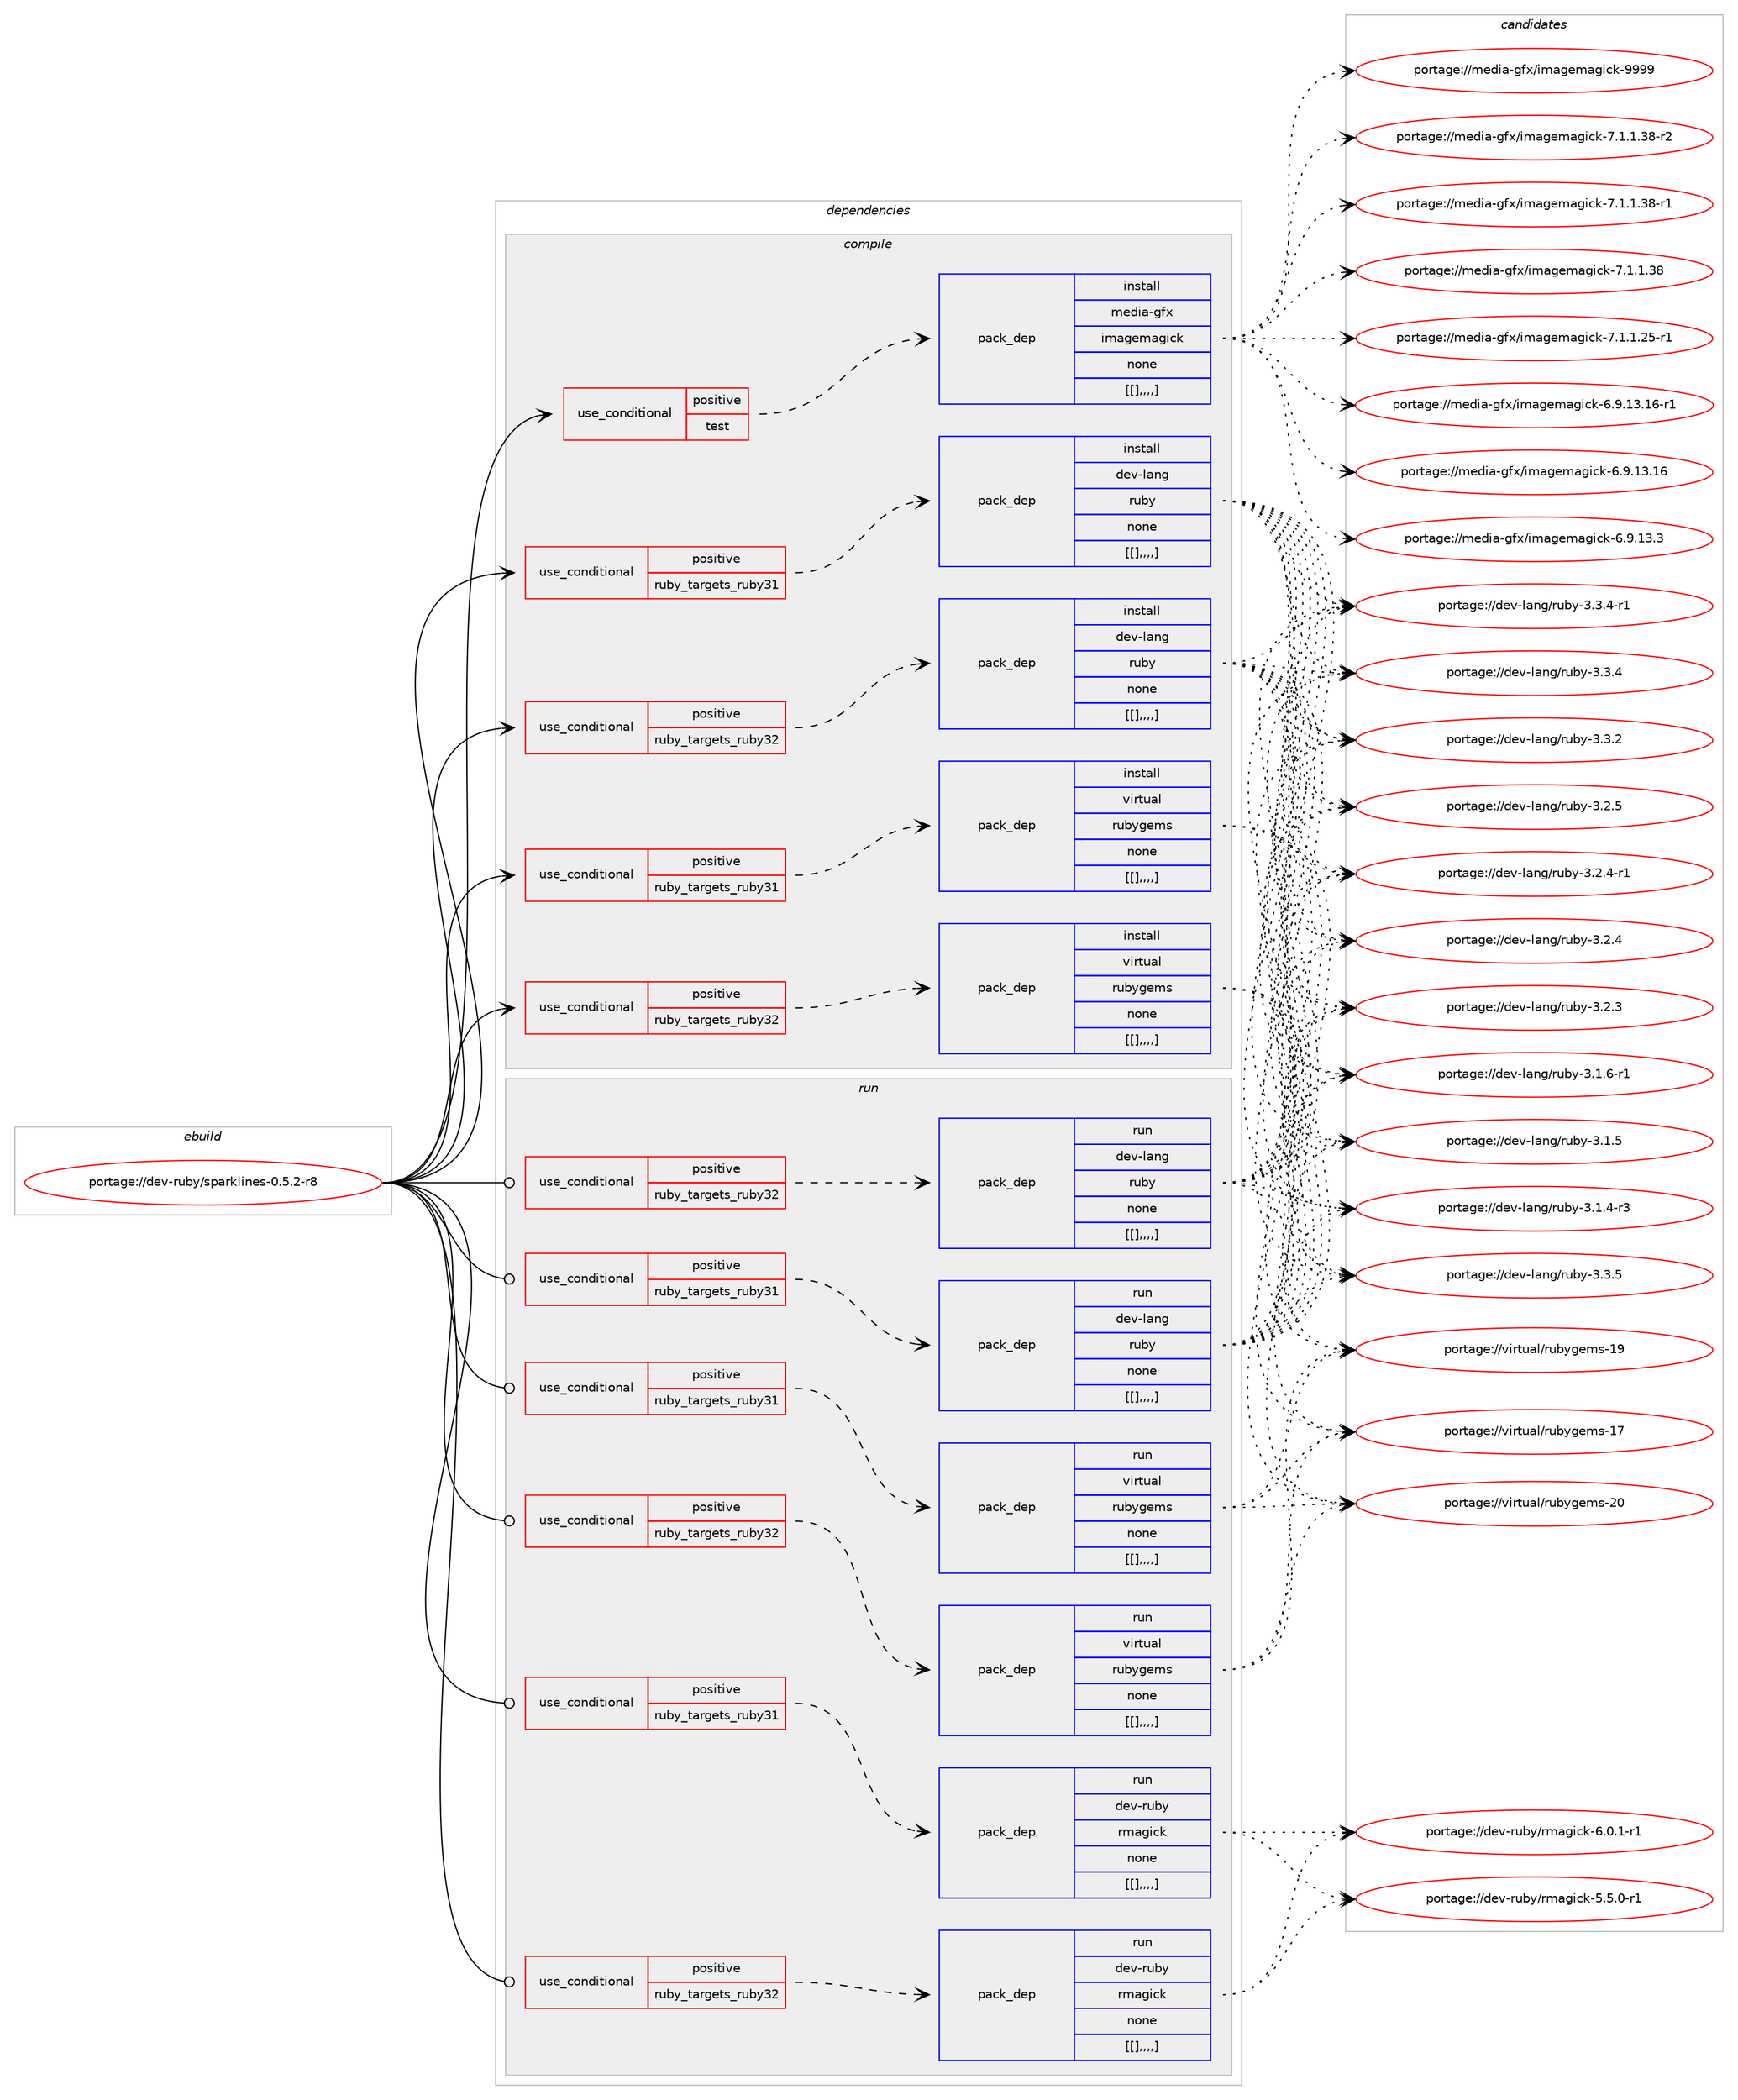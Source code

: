 digraph prolog {

# *************
# Graph options
# *************

newrank=true;
concentrate=true;
compound=true;
graph [rankdir=LR,fontname=Helvetica,fontsize=10,ranksep=1.5];#, ranksep=2.5, nodesep=0.2];
edge  [arrowhead=vee];
node  [fontname=Helvetica,fontsize=10];

# **********
# The ebuild
# **********

subgraph cluster_leftcol {
color=gray;
label=<<i>ebuild</i>>;
id [label="portage://dev-ruby/sparklines-0.5.2-r8", color=red, width=4, href="../dev-ruby/sparklines-0.5.2-r8.svg"];
}

# ****************
# The dependencies
# ****************

subgraph cluster_midcol {
color=gray;
label=<<i>dependencies</i>>;
subgraph cluster_compile {
fillcolor="#eeeeee";
style=filled;
label=<<i>compile</i>>;
subgraph cond61272 {
dependency215280 [label=<<TABLE BORDER="0" CELLBORDER="1" CELLSPACING="0" CELLPADDING="4"><TR><TD ROWSPAN="3" CELLPADDING="10">use_conditional</TD></TR><TR><TD>positive</TD></TR><TR><TD>ruby_targets_ruby31</TD></TR></TABLE>>, shape=none, color=red];
subgraph pack152524 {
dependency215281 [label=<<TABLE BORDER="0" CELLBORDER="1" CELLSPACING="0" CELLPADDING="4" WIDTH="220"><TR><TD ROWSPAN="6" CELLPADDING="30">pack_dep</TD></TR><TR><TD WIDTH="110">install</TD></TR><TR><TD>dev-lang</TD></TR><TR><TD>ruby</TD></TR><TR><TD>none</TD></TR><TR><TD>[[],,,,]</TD></TR></TABLE>>, shape=none, color=blue];
}
dependency215280:e -> dependency215281:w [weight=20,style="dashed",arrowhead="vee"];
}
id:e -> dependency215280:w [weight=20,style="solid",arrowhead="vee"];
subgraph cond61290 {
dependency215361 [label=<<TABLE BORDER="0" CELLBORDER="1" CELLSPACING="0" CELLPADDING="4"><TR><TD ROWSPAN="3" CELLPADDING="10">use_conditional</TD></TR><TR><TD>positive</TD></TR><TR><TD>ruby_targets_ruby31</TD></TR></TABLE>>, shape=none, color=red];
subgraph pack152576 {
dependency215364 [label=<<TABLE BORDER="0" CELLBORDER="1" CELLSPACING="0" CELLPADDING="4" WIDTH="220"><TR><TD ROWSPAN="6" CELLPADDING="30">pack_dep</TD></TR><TR><TD WIDTH="110">install</TD></TR><TR><TD>virtual</TD></TR><TR><TD>rubygems</TD></TR><TR><TD>none</TD></TR><TR><TD>[[],,,,]</TD></TR></TABLE>>, shape=none, color=blue];
}
dependency215361:e -> dependency215364:w [weight=20,style="dashed",arrowhead="vee"];
}
id:e -> dependency215361:w [weight=20,style="solid",arrowhead="vee"];
subgraph cond61310 {
dependency215381 [label=<<TABLE BORDER="0" CELLBORDER="1" CELLSPACING="0" CELLPADDING="4"><TR><TD ROWSPAN="3" CELLPADDING="10">use_conditional</TD></TR><TR><TD>positive</TD></TR><TR><TD>ruby_targets_ruby32</TD></TR></TABLE>>, shape=none, color=red];
subgraph pack152588 {
dependency215384 [label=<<TABLE BORDER="0" CELLBORDER="1" CELLSPACING="0" CELLPADDING="4" WIDTH="220"><TR><TD ROWSPAN="6" CELLPADDING="30">pack_dep</TD></TR><TR><TD WIDTH="110">install</TD></TR><TR><TD>dev-lang</TD></TR><TR><TD>ruby</TD></TR><TR><TD>none</TD></TR><TR><TD>[[],,,,]</TD></TR></TABLE>>, shape=none, color=blue];
}
dependency215381:e -> dependency215384:w [weight=20,style="dashed",arrowhead="vee"];
}
id:e -> dependency215381:w [weight=20,style="solid",arrowhead="vee"];
subgraph cond61328 {
dependency215406 [label=<<TABLE BORDER="0" CELLBORDER="1" CELLSPACING="0" CELLPADDING="4"><TR><TD ROWSPAN="3" CELLPADDING="10">use_conditional</TD></TR><TR><TD>positive</TD></TR><TR><TD>ruby_targets_ruby32</TD></TR></TABLE>>, shape=none, color=red];
subgraph pack152598 {
dependency215408 [label=<<TABLE BORDER="0" CELLBORDER="1" CELLSPACING="0" CELLPADDING="4" WIDTH="220"><TR><TD ROWSPAN="6" CELLPADDING="30">pack_dep</TD></TR><TR><TD WIDTH="110">install</TD></TR><TR><TD>virtual</TD></TR><TR><TD>rubygems</TD></TR><TR><TD>none</TD></TR><TR><TD>[[],,,,]</TD></TR></TABLE>>, shape=none, color=blue];
}
dependency215406:e -> dependency215408:w [weight=20,style="dashed",arrowhead="vee"];
}
id:e -> dependency215406:w [weight=20,style="solid",arrowhead="vee"];
subgraph cond61354 {
dependency215445 [label=<<TABLE BORDER="0" CELLBORDER="1" CELLSPACING="0" CELLPADDING="4"><TR><TD ROWSPAN="3" CELLPADDING="10">use_conditional</TD></TR><TR><TD>positive</TD></TR><TR><TD>test</TD></TR></TABLE>>, shape=none, color=red];
subgraph pack152621 {
dependency215450 [label=<<TABLE BORDER="0" CELLBORDER="1" CELLSPACING="0" CELLPADDING="4" WIDTH="220"><TR><TD ROWSPAN="6" CELLPADDING="30">pack_dep</TD></TR><TR><TD WIDTH="110">install</TD></TR><TR><TD>media-gfx</TD></TR><TR><TD>imagemagick</TD></TR><TR><TD>none</TD></TR><TR><TD>[[],,,,]</TD></TR></TABLE>>, shape=none, color=blue];
}
dependency215445:e -> dependency215450:w [weight=20,style="dashed",arrowhead="vee"];
}
id:e -> dependency215445:w [weight=20,style="solid",arrowhead="vee"];
}
subgraph cluster_compileandrun {
fillcolor="#eeeeee";
style=filled;
label=<<i>compile and run</i>>;
}
subgraph cluster_run {
fillcolor="#eeeeee";
style=filled;
label=<<i>run</i>>;
subgraph cond61361 {
dependency215483 [label=<<TABLE BORDER="0" CELLBORDER="1" CELLSPACING="0" CELLPADDING="4"><TR><TD ROWSPAN="3" CELLPADDING="10">use_conditional</TD></TR><TR><TD>positive</TD></TR><TR><TD>ruby_targets_ruby31</TD></TR></TABLE>>, shape=none, color=red];
subgraph pack152638 {
dependency215502 [label=<<TABLE BORDER="0" CELLBORDER="1" CELLSPACING="0" CELLPADDING="4" WIDTH="220"><TR><TD ROWSPAN="6" CELLPADDING="30">pack_dep</TD></TR><TR><TD WIDTH="110">run</TD></TR><TR><TD>dev-lang</TD></TR><TR><TD>ruby</TD></TR><TR><TD>none</TD></TR><TR><TD>[[],,,,]</TD></TR></TABLE>>, shape=none, color=blue];
}
dependency215483:e -> dependency215502:w [weight=20,style="dashed",arrowhead="vee"];
}
id:e -> dependency215483:w [weight=20,style="solid",arrowhead="odot"];
subgraph cond61375 {
dependency215506 [label=<<TABLE BORDER="0" CELLBORDER="1" CELLSPACING="0" CELLPADDING="4"><TR><TD ROWSPAN="3" CELLPADDING="10">use_conditional</TD></TR><TR><TD>positive</TD></TR><TR><TD>ruby_targets_ruby31</TD></TR></TABLE>>, shape=none, color=red];
subgraph pack152656 {
dependency215510 [label=<<TABLE BORDER="0" CELLBORDER="1" CELLSPACING="0" CELLPADDING="4" WIDTH="220"><TR><TD ROWSPAN="6" CELLPADDING="30">pack_dep</TD></TR><TR><TD WIDTH="110">run</TD></TR><TR><TD>dev-ruby</TD></TR><TR><TD>rmagick</TD></TR><TR><TD>none</TD></TR><TR><TD>[[],,,,]</TD></TR></TABLE>>, shape=none, color=blue];
}
dependency215506:e -> dependency215510:w [weight=20,style="dashed",arrowhead="vee"];
}
id:e -> dependency215506:w [weight=20,style="solid",arrowhead="odot"];
subgraph cond61379 {
dependency215515 [label=<<TABLE BORDER="0" CELLBORDER="1" CELLSPACING="0" CELLPADDING="4"><TR><TD ROWSPAN="3" CELLPADDING="10">use_conditional</TD></TR><TR><TD>positive</TD></TR><TR><TD>ruby_targets_ruby31</TD></TR></TABLE>>, shape=none, color=red];
subgraph pack152658 {
dependency215519 [label=<<TABLE BORDER="0" CELLBORDER="1" CELLSPACING="0" CELLPADDING="4" WIDTH="220"><TR><TD ROWSPAN="6" CELLPADDING="30">pack_dep</TD></TR><TR><TD WIDTH="110">run</TD></TR><TR><TD>virtual</TD></TR><TR><TD>rubygems</TD></TR><TR><TD>none</TD></TR><TR><TD>[[],,,,]</TD></TR></TABLE>>, shape=none, color=blue];
}
dependency215515:e -> dependency215519:w [weight=20,style="dashed",arrowhead="vee"];
}
id:e -> dependency215515:w [weight=20,style="solid",arrowhead="odot"];
subgraph cond61410 {
dependency215587 [label=<<TABLE BORDER="0" CELLBORDER="1" CELLSPACING="0" CELLPADDING="4"><TR><TD ROWSPAN="3" CELLPADDING="10">use_conditional</TD></TR><TR><TD>positive</TD></TR><TR><TD>ruby_targets_ruby32</TD></TR></TABLE>>, shape=none, color=red];
subgraph pack152699 {
dependency215595 [label=<<TABLE BORDER="0" CELLBORDER="1" CELLSPACING="0" CELLPADDING="4" WIDTH="220"><TR><TD ROWSPAN="6" CELLPADDING="30">pack_dep</TD></TR><TR><TD WIDTH="110">run</TD></TR><TR><TD>dev-lang</TD></TR><TR><TD>ruby</TD></TR><TR><TD>none</TD></TR><TR><TD>[[],,,,]</TD></TR></TABLE>>, shape=none, color=blue];
}
dependency215587:e -> dependency215595:w [weight=20,style="dashed",arrowhead="vee"];
}
id:e -> dependency215587:w [weight=20,style="solid",arrowhead="odot"];
subgraph cond61436 {
dependency215641 [label=<<TABLE BORDER="0" CELLBORDER="1" CELLSPACING="0" CELLPADDING="4"><TR><TD ROWSPAN="3" CELLPADDING="10">use_conditional</TD></TR><TR><TD>positive</TD></TR><TR><TD>ruby_targets_ruby32</TD></TR></TABLE>>, shape=none, color=red];
subgraph pack152766 {
dependency215720 [label=<<TABLE BORDER="0" CELLBORDER="1" CELLSPACING="0" CELLPADDING="4" WIDTH="220"><TR><TD ROWSPAN="6" CELLPADDING="30">pack_dep</TD></TR><TR><TD WIDTH="110">run</TD></TR><TR><TD>dev-ruby</TD></TR><TR><TD>rmagick</TD></TR><TR><TD>none</TD></TR><TR><TD>[[],,,,]</TD></TR></TABLE>>, shape=none, color=blue];
}
dependency215641:e -> dependency215720:w [weight=20,style="dashed",arrowhead="vee"];
}
id:e -> dependency215641:w [weight=20,style="solid",arrowhead="odot"];
subgraph cond61496 {
dependency215780 [label=<<TABLE BORDER="0" CELLBORDER="1" CELLSPACING="0" CELLPADDING="4"><TR><TD ROWSPAN="3" CELLPADDING="10">use_conditional</TD></TR><TR><TD>positive</TD></TR><TR><TD>ruby_targets_ruby32</TD></TR></TABLE>>, shape=none, color=red];
subgraph pack152804 {
dependency215786 [label=<<TABLE BORDER="0" CELLBORDER="1" CELLSPACING="0" CELLPADDING="4" WIDTH="220"><TR><TD ROWSPAN="6" CELLPADDING="30">pack_dep</TD></TR><TR><TD WIDTH="110">run</TD></TR><TR><TD>virtual</TD></TR><TR><TD>rubygems</TD></TR><TR><TD>none</TD></TR><TR><TD>[[],,,,]</TD></TR></TABLE>>, shape=none, color=blue];
}
dependency215780:e -> dependency215786:w [weight=20,style="dashed",arrowhead="vee"];
}
id:e -> dependency215780:w [weight=20,style="solid",arrowhead="odot"];
}
}

# **************
# The candidates
# **************

subgraph cluster_choices {
rank=same;
color=gray;
label=<<i>candidates</i>>;

subgraph choice152376 {
color=black;
nodesep=1;
choice10010111845108971101034711411798121455146514653 [label="portage://dev-lang/ruby-3.3.5", color=red, width=4,href="../dev-lang/ruby-3.3.5.svg"];
choice100101118451089711010347114117981214551465146524511449 [label="portage://dev-lang/ruby-3.3.4-r1", color=red, width=4,href="../dev-lang/ruby-3.3.4-r1.svg"];
choice10010111845108971101034711411798121455146514652 [label="portage://dev-lang/ruby-3.3.4", color=red, width=4,href="../dev-lang/ruby-3.3.4.svg"];
choice10010111845108971101034711411798121455146514650 [label="portage://dev-lang/ruby-3.3.2", color=red, width=4,href="../dev-lang/ruby-3.3.2.svg"];
choice10010111845108971101034711411798121455146504653 [label="portage://dev-lang/ruby-3.2.5", color=red, width=4,href="../dev-lang/ruby-3.2.5.svg"];
choice100101118451089711010347114117981214551465046524511449 [label="portage://dev-lang/ruby-3.2.4-r1", color=red, width=4,href="../dev-lang/ruby-3.2.4-r1.svg"];
choice10010111845108971101034711411798121455146504652 [label="portage://dev-lang/ruby-3.2.4", color=red, width=4,href="../dev-lang/ruby-3.2.4.svg"];
choice10010111845108971101034711411798121455146504651 [label="portage://dev-lang/ruby-3.2.3", color=red, width=4,href="../dev-lang/ruby-3.2.3.svg"];
choice100101118451089711010347114117981214551464946544511449 [label="portage://dev-lang/ruby-3.1.6-r1", color=red, width=4,href="../dev-lang/ruby-3.1.6-r1.svg"];
choice10010111845108971101034711411798121455146494653 [label="portage://dev-lang/ruby-3.1.5", color=red, width=4,href="../dev-lang/ruby-3.1.5.svg"];
choice100101118451089711010347114117981214551464946524511451 [label="portage://dev-lang/ruby-3.1.4-r3", color=red, width=4,href="../dev-lang/ruby-3.1.4-r3.svg"];
dependency215281:e -> choice10010111845108971101034711411798121455146514653:w [style=dotted,weight="100"];
dependency215281:e -> choice100101118451089711010347114117981214551465146524511449:w [style=dotted,weight="100"];
dependency215281:e -> choice10010111845108971101034711411798121455146514652:w [style=dotted,weight="100"];
dependency215281:e -> choice10010111845108971101034711411798121455146514650:w [style=dotted,weight="100"];
dependency215281:e -> choice10010111845108971101034711411798121455146504653:w [style=dotted,weight="100"];
dependency215281:e -> choice100101118451089711010347114117981214551465046524511449:w [style=dotted,weight="100"];
dependency215281:e -> choice10010111845108971101034711411798121455146504652:w [style=dotted,weight="100"];
dependency215281:e -> choice10010111845108971101034711411798121455146504651:w [style=dotted,weight="100"];
dependency215281:e -> choice100101118451089711010347114117981214551464946544511449:w [style=dotted,weight="100"];
dependency215281:e -> choice10010111845108971101034711411798121455146494653:w [style=dotted,weight="100"];
dependency215281:e -> choice100101118451089711010347114117981214551464946524511451:w [style=dotted,weight="100"];
}
subgraph choice152401 {
color=black;
nodesep=1;
choice118105114116117971084711411798121103101109115455048 [label="portage://virtual/rubygems-20", color=red, width=4,href="../virtual/rubygems-20.svg"];
choice118105114116117971084711411798121103101109115454957 [label="portage://virtual/rubygems-19", color=red, width=4,href="../virtual/rubygems-19.svg"];
choice118105114116117971084711411798121103101109115454955 [label="portage://virtual/rubygems-17", color=red, width=4,href="../virtual/rubygems-17.svg"];
dependency215364:e -> choice118105114116117971084711411798121103101109115455048:w [style=dotted,weight="100"];
dependency215364:e -> choice118105114116117971084711411798121103101109115454957:w [style=dotted,weight="100"];
dependency215364:e -> choice118105114116117971084711411798121103101109115454955:w [style=dotted,weight="100"];
}
subgraph choice152434 {
color=black;
nodesep=1;
choice10010111845108971101034711411798121455146514653 [label="portage://dev-lang/ruby-3.3.5", color=red, width=4,href="../dev-lang/ruby-3.3.5.svg"];
choice100101118451089711010347114117981214551465146524511449 [label="portage://dev-lang/ruby-3.3.4-r1", color=red, width=4,href="../dev-lang/ruby-3.3.4-r1.svg"];
choice10010111845108971101034711411798121455146514652 [label="portage://dev-lang/ruby-3.3.4", color=red, width=4,href="../dev-lang/ruby-3.3.4.svg"];
choice10010111845108971101034711411798121455146514650 [label="portage://dev-lang/ruby-3.3.2", color=red, width=4,href="../dev-lang/ruby-3.3.2.svg"];
choice10010111845108971101034711411798121455146504653 [label="portage://dev-lang/ruby-3.2.5", color=red, width=4,href="../dev-lang/ruby-3.2.5.svg"];
choice100101118451089711010347114117981214551465046524511449 [label="portage://dev-lang/ruby-3.2.4-r1", color=red, width=4,href="../dev-lang/ruby-3.2.4-r1.svg"];
choice10010111845108971101034711411798121455146504652 [label="portage://dev-lang/ruby-3.2.4", color=red, width=4,href="../dev-lang/ruby-3.2.4.svg"];
choice10010111845108971101034711411798121455146504651 [label="portage://dev-lang/ruby-3.2.3", color=red, width=4,href="../dev-lang/ruby-3.2.3.svg"];
choice100101118451089711010347114117981214551464946544511449 [label="portage://dev-lang/ruby-3.1.6-r1", color=red, width=4,href="../dev-lang/ruby-3.1.6-r1.svg"];
choice10010111845108971101034711411798121455146494653 [label="portage://dev-lang/ruby-3.1.5", color=red, width=4,href="../dev-lang/ruby-3.1.5.svg"];
choice100101118451089711010347114117981214551464946524511451 [label="portage://dev-lang/ruby-3.1.4-r3", color=red, width=4,href="../dev-lang/ruby-3.1.4-r3.svg"];
dependency215384:e -> choice10010111845108971101034711411798121455146514653:w [style=dotted,weight="100"];
dependency215384:e -> choice100101118451089711010347114117981214551465146524511449:w [style=dotted,weight="100"];
dependency215384:e -> choice10010111845108971101034711411798121455146514652:w [style=dotted,weight="100"];
dependency215384:e -> choice10010111845108971101034711411798121455146514650:w [style=dotted,weight="100"];
dependency215384:e -> choice10010111845108971101034711411798121455146504653:w [style=dotted,weight="100"];
dependency215384:e -> choice100101118451089711010347114117981214551465046524511449:w [style=dotted,weight="100"];
dependency215384:e -> choice10010111845108971101034711411798121455146504652:w [style=dotted,weight="100"];
dependency215384:e -> choice10010111845108971101034711411798121455146504651:w [style=dotted,weight="100"];
dependency215384:e -> choice100101118451089711010347114117981214551464946544511449:w [style=dotted,weight="100"];
dependency215384:e -> choice10010111845108971101034711411798121455146494653:w [style=dotted,weight="100"];
dependency215384:e -> choice100101118451089711010347114117981214551464946524511451:w [style=dotted,weight="100"];
}
subgraph choice152441 {
color=black;
nodesep=1;
choice118105114116117971084711411798121103101109115455048 [label="portage://virtual/rubygems-20", color=red, width=4,href="../virtual/rubygems-20.svg"];
choice118105114116117971084711411798121103101109115454957 [label="portage://virtual/rubygems-19", color=red, width=4,href="../virtual/rubygems-19.svg"];
choice118105114116117971084711411798121103101109115454955 [label="portage://virtual/rubygems-17", color=red, width=4,href="../virtual/rubygems-17.svg"];
dependency215408:e -> choice118105114116117971084711411798121103101109115455048:w [style=dotted,weight="100"];
dependency215408:e -> choice118105114116117971084711411798121103101109115454957:w [style=dotted,weight="100"];
dependency215408:e -> choice118105114116117971084711411798121103101109115454955:w [style=dotted,weight="100"];
}
subgraph choice152445 {
color=black;
nodesep=1;
choice1091011001059745103102120471051099710310110997103105991074557575757 [label="portage://media-gfx/imagemagick-9999", color=red, width=4,href="../media-gfx/imagemagick-9999.svg"];
choice1091011001059745103102120471051099710310110997103105991074555464946494651564511450 [label="portage://media-gfx/imagemagick-7.1.1.38-r2", color=red, width=4,href="../media-gfx/imagemagick-7.1.1.38-r2.svg"];
choice1091011001059745103102120471051099710310110997103105991074555464946494651564511449 [label="portage://media-gfx/imagemagick-7.1.1.38-r1", color=red, width=4,href="../media-gfx/imagemagick-7.1.1.38-r1.svg"];
choice109101100105974510310212047105109971031011099710310599107455546494649465156 [label="portage://media-gfx/imagemagick-7.1.1.38", color=red, width=4,href="../media-gfx/imagemagick-7.1.1.38.svg"];
choice1091011001059745103102120471051099710310110997103105991074555464946494650534511449 [label="portage://media-gfx/imagemagick-7.1.1.25-r1", color=red, width=4,href="../media-gfx/imagemagick-7.1.1.25-r1.svg"];
choice109101100105974510310212047105109971031011099710310599107455446574649514649544511449 [label="portage://media-gfx/imagemagick-6.9.13.16-r1", color=red, width=4,href="../media-gfx/imagemagick-6.9.13.16-r1.svg"];
choice10910110010597451031021204710510997103101109971031059910745544657464951464954 [label="portage://media-gfx/imagemagick-6.9.13.16", color=red, width=4,href="../media-gfx/imagemagick-6.9.13.16.svg"];
choice109101100105974510310212047105109971031011099710310599107455446574649514651 [label="portage://media-gfx/imagemagick-6.9.13.3", color=red, width=4,href="../media-gfx/imagemagick-6.9.13.3.svg"];
dependency215450:e -> choice1091011001059745103102120471051099710310110997103105991074557575757:w [style=dotted,weight="100"];
dependency215450:e -> choice1091011001059745103102120471051099710310110997103105991074555464946494651564511450:w [style=dotted,weight="100"];
dependency215450:e -> choice1091011001059745103102120471051099710310110997103105991074555464946494651564511449:w [style=dotted,weight="100"];
dependency215450:e -> choice109101100105974510310212047105109971031011099710310599107455546494649465156:w [style=dotted,weight="100"];
dependency215450:e -> choice1091011001059745103102120471051099710310110997103105991074555464946494650534511449:w [style=dotted,weight="100"];
dependency215450:e -> choice109101100105974510310212047105109971031011099710310599107455446574649514649544511449:w [style=dotted,weight="100"];
dependency215450:e -> choice10910110010597451031021204710510997103101109971031059910745544657464951464954:w [style=dotted,weight="100"];
dependency215450:e -> choice109101100105974510310212047105109971031011099710310599107455446574649514651:w [style=dotted,weight="100"];
}
subgraph choice152450 {
color=black;
nodesep=1;
choice10010111845108971101034711411798121455146514653 [label="portage://dev-lang/ruby-3.3.5", color=red, width=4,href="../dev-lang/ruby-3.3.5.svg"];
choice100101118451089711010347114117981214551465146524511449 [label="portage://dev-lang/ruby-3.3.4-r1", color=red, width=4,href="../dev-lang/ruby-3.3.4-r1.svg"];
choice10010111845108971101034711411798121455146514652 [label="portage://dev-lang/ruby-3.3.4", color=red, width=4,href="../dev-lang/ruby-3.3.4.svg"];
choice10010111845108971101034711411798121455146514650 [label="portage://dev-lang/ruby-3.3.2", color=red, width=4,href="../dev-lang/ruby-3.3.2.svg"];
choice10010111845108971101034711411798121455146504653 [label="portage://dev-lang/ruby-3.2.5", color=red, width=4,href="../dev-lang/ruby-3.2.5.svg"];
choice100101118451089711010347114117981214551465046524511449 [label="portage://dev-lang/ruby-3.2.4-r1", color=red, width=4,href="../dev-lang/ruby-3.2.4-r1.svg"];
choice10010111845108971101034711411798121455146504652 [label="portage://dev-lang/ruby-3.2.4", color=red, width=4,href="../dev-lang/ruby-3.2.4.svg"];
choice10010111845108971101034711411798121455146504651 [label="portage://dev-lang/ruby-3.2.3", color=red, width=4,href="../dev-lang/ruby-3.2.3.svg"];
choice100101118451089711010347114117981214551464946544511449 [label="portage://dev-lang/ruby-3.1.6-r1", color=red, width=4,href="../dev-lang/ruby-3.1.6-r1.svg"];
choice10010111845108971101034711411798121455146494653 [label="portage://dev-lang/ruby-3.1.5", color=red, width=4,href="../dev-lang/ruby-3.1.5.svg"];
choice100101118451089711010347114117981214551464946524511451 [label="portage://dev-lang/ruby-3.1.4-r3", color=red, width=4,href="../dev-lang/ruby-3.1.4-r3.svg"];
dependency215502:e -> choice10010111845108971101034711411798121455146514653:w [style=dotted,weight="100"];
dependency215502:e -> choice100101118451089711010347114117981214551465146524511449:w [style=dotted,weight="100"];
dependency215502:e -> choice10010111845108971101034711411798121455146514652:w [style=dotted,weight="100"];
dependency215502:e -> choice10010111845108971101034711411798121455146514650:w [style=dotted,weight="100"];
dependency215502:e -> choice10010111845108971101034711411798121455146504653:w [style=dotted,weight="100"];
dependency215502:e -> choice100101118451089711010347114117981214551465046524511449:w [style=dotted,weight="100"];
dependency215502:e -> choice10010111845108971101034711411798121455146504652:w [style=dotted,weight="100"];
dependency215502:e -> choice10010111845108971101034711411798121455146504651:w [style=dotted,weight="100"];
dependency215502:e -> choice100101118451089711010347114117981214551464946544511449:w [style=dotted,weight="100"];
dependency215502:e -> choice10010111845108971101034711411798121455146494653:w [style=dotted,weight="100"];
dependency215502:e -> choice100101118451089711010347114117981214551464946524511451:w [style=dotted,weight="100"];
}
subgraph choice152456 {
color=black;
nodesep=1;
choice10010111845114117981214711410997103105991074554464846494511449 [label="portage://dev-ruby/rmagick-6.0.1-r1", color=red, width=4,href="../dev-ruby/rmagick-6.0.1-r1.svg"];
choice10010111845114117981214711410997103105991074553465346484511449 [label="portage://dev-ruby/rmagick-5.5.0-r1", color=red, width=4,href="../dev-ruby/rmagick-5.5.0-r1.svg"];
dependency215510:e -> choice10010111845114117981214711410997103105991074554464846494511449:w [style=dotted,weight="100"];
dependency215510:e -> choice10010111845114117981214711410997103105991074553465346484511449:w [style=dotted,weight="100"];
}
subgraph choice152461 {
color=black;
nodesep=1;
choice118105114116117971084711411798121103101109115455048 [label="portage://virtual/rubygems-20", color=red, width=4,href="../virtual/rubygems-20.svg"];
choice118105114116117971084711411798121103101109115454957 [label="portage://virtual/rubygems-19", color=red, width=4,href="../virtual/rubygems-19.svg"];
choice118105114116117971084711411798121103101109115454955 [label="portage://virtual/rubygems-17", color=red, width=4,href="../virtual/rubygems-17.svg"];
dependency215519:e -> choice118105114116117971084711411798121103101109115455048:w [style=dotted,weight="100"];
dependency215519:e -> choice118105114116117971084711411798121103101109115454957:w [style=dotted,weight="100"];
dependency215519:e -> choice118105114116117971084711411798121103101109115454955:w [style=dotted,weight="100"];
}
subgraph choice152464 {
color=black;
nodesep=1;
choice10010111845108971101034711411798121455146514653 [label="portage://dev-lang/ruby-3.3.5", color=red, width=4,href="../dev-lang/ruby-3.3.5.svg"];
choice100101118451089711010347114117981214551465146524511449 [label="portage://dev-lang/ruby-3.3.4-r1", color=red, width=4,href="../dev-lang/ruby-3.3.4-r1.svg"];
choice10010111845108971101034711411798121455146514652 [label="portage://dev-lang/ruby-3.3.4", color=red, width=4,href="../dev-lang/ruby-3.3.4.svg"];
choice10010111845108971101034711411798121455146514650 [label="portage://dev-lang/ruby-3.3.2", color=red, width=4,href="../dev-lang/ruby-3.3.2.svg"];
choice10010111845108971101034711411798121455146504653 [label="portage://dev-lang/ruby-3.2.5", color=red, width=4,href="../dev-lang/ruby-3.2.5.svg"];
choice100101118451089711010347114117981214551465046524511449 [label="portage://dev-lang/ruby-3.2.4-r1", color=red, width=4,href="../dev-lang/ruby-3.2.4-r1.svg"];
choice10010111845108971101034711411798121455146504652 [label="portage://dev-lang/ruby-3.2.4", color=red, width=4,href="../dev-lang/ruby-3.2.4.svg"];
choice10010111845108971101034711411798121455146504651 [label="portage://dev-lang/ruby-3.2.3", color=red, width=4,href="../dev-lang/ruby-3.2.3.svg"];
choice100101118451089711010347114117981214551464946544511449 [label="portage://dev-lang/ruby-3.1.6-r1", color=red, width=4,href="../dev-lang/ruby-3.1.6-r1.svg"];
choice10010111845108971101034711411798121455146494653 [label="portage://dev-lang/ruby-3.1.5", color=red, width=4,href="../dev-lang/ruby-3.1.5.svg"];
choice100101118451089711010347114117981214551464946524511451 [label="portage://dev-lang/ruby-3.1.4-r3", color=red, width=4,href="../dev-lang/ruby-3.1.4-r3.svg"];
dependency215595:e -> choice10010111845108971101034711411798121455146514653:w [style=dotted,weight="100"];
dependency215595:e -> choice100101118451089711010347114117981214551465146524511449:w [style=dotted,weight="100"];
dependency215595:e -> choice10010111845108971101034711411798121455146514652:w [style=dotted,weight="100"];
dependency215595:e -> choice10010111845108971101034711411798121455146514650:w [style=dotted,weight="100"];
dependency215595:e -> choice10010111845108971101034711411798121455146504653:w [style=dotted,weight="100"];
dependency215595:e -> choice100101118451089711010347114117981214551465046524511449:w [style=dotted,weight="100"];
dependency215595:e -> choice10010111845108971101034711411798121455146504652:w [style=dotted,weight="100"];
dependency215595:e -> choice10010111845108971101034711411798121455146504651:w [style=dotted,weight="100"];
dependency215595:e -> choice100101118451089711010347114117981214551464946544511449:w [style=dotted,weight="100"];
dependency215595:e -> choice10010111845108971101034711411798121455146494653:w [style=dotted,weight="100"];
dependency215595:e -> choice100101118451089711010347114117981214551464946524511451:w [style=dotted,weight="100"];
}
subgraph choice152473 {
color=black;
nodesep=1;
choice10010111845114117981214711410997103105991074554464846494511449 [label="portage://dev-ruby/rmagick-6.0.1-r1", color=red, width=4,href="../dev-ruby/rmagick-6.0.1-r1.svg"];
choice10010111845114117981214711410997103105991074553465346484511449 [label="portage://dev-ruby/rmagick-5.5.0-r1", color=red, width=4,href="../dev-ruby/rmagick-5.5.0-r1.svg"];
dependency215720:e -> choice10010111845114117981214711410997103105991074554464846494511449:w [style=dotted,weight="100"];
dependency215720:e -> choice10010111845114117981214711410997103105991074553465346484511449:w [style=dotted,weight="100"];
}
subgraph choice152475 {
color=black;
nodesep=1;
choice118105114116117971084711411798121103101109115455048 [label="portage://virtual/rubygems-20", color=red, width=4,href="../virtual/rubygems-20.svg"];
choice118105114116117971084711411798121103101109115454957 [label="portage://virtual/rubygems-19", color=red, width=4,href="../virtual/rubygems-19.svg"];
choice118105114116117971084711411798121103101109115454955 [label="portage://virtual/rubygems-17", color=red, width=4,href="../virtual/rubygems-17.svg"];
dependency215786:e -> choice118105114116117971084711411798121103101109115455048:w [style=dotted,weight="100"];
dependency215786:e -> choice118105114116117971084711411798121103101109115454957:w [style=dotted,weight="100"];
dependency215786:e -> choice118105114116117971084711411798121103101109115454955:w [style=dotted,weight="100"];
}
}

}

